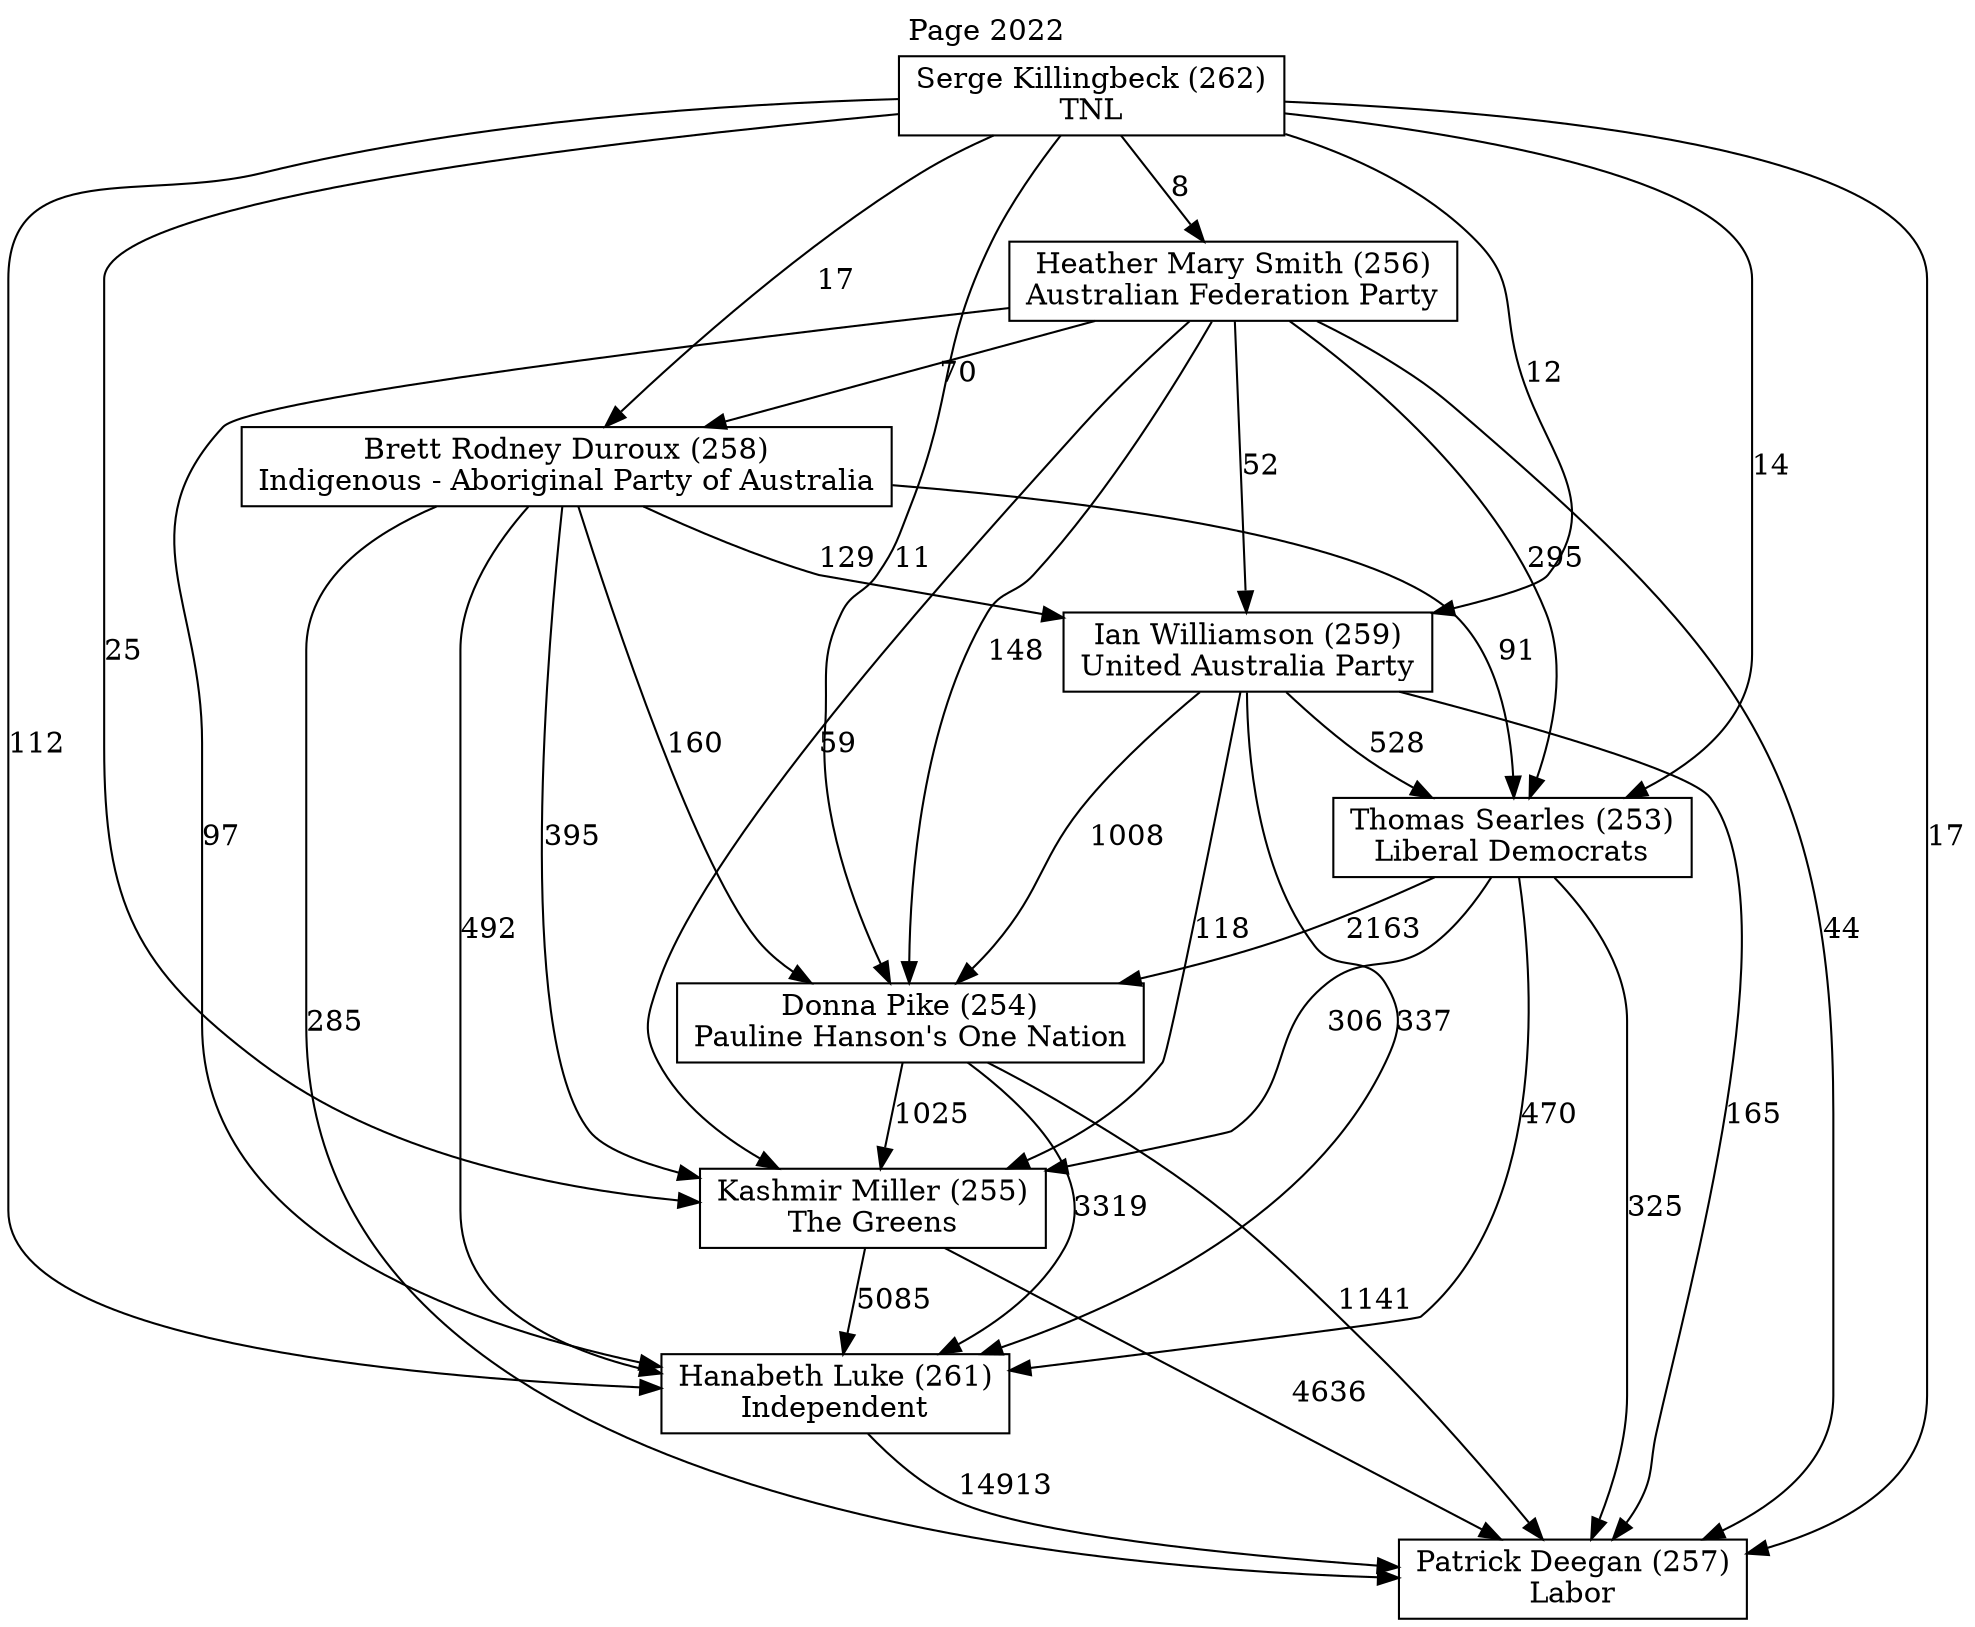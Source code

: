 // House preference flow
digraph "Patrick Deegan (257)_Page_2022" {
	graph [label="Page 2022" labelloc=t mclimit=10]
	node [shape=box]
	"Patrick Deegan (257)" [label="Patrick Deegan (257)
Labor"]
	"Thomas Searles (253)" [label="Thomas Searles (253)
Liberal Democrats"]
	"Ian Williamson (259)" [label="Ian Williamson (259)
United Australia Party"]
	"Heather Mary Smith (256)" [label="Heather Mary Smith (256)
Australian Federation Party"]
	"Kashmir Miller (255)" [label="Kashmir Miller (255)
The Greens"]
	"Hanabeth Luke (261)" [label="Hanabeth Luke (261)
Independent"]
	"Brett Rodney Duroux (258)" [label="Brett Rodney Duroux (258)
Indigenous - Aboriginal Party of Australia"]
	"Serge Killingbeck (262)" [label="Serge Killingbeck (262)
TNL"]
	"Donna Pike (254)" [label="Donna Pike (254)
Pauline Hanson's One Nation"]
	"Brett Rodney Duroux (258)" -> "Donna Pike (254)" [label=160]
	"Ian Williamson (259)" -> "Kashmir Miller (255)" [label=118]
	"Heather Mary Smith (256)" -> "Patrick Deegan (257)" [label=44]
	"Ian Williamson (259)" -> "Hanabeth Luke (261)" [label=337]
	"Heather Mary Smith (256)" -> "Donna Pike (254)" [label=148]
	"Donna Pike (254)" -> "Kashmir Miller (255)" [label=1025]
	"Thomas Searles (253)" -> "Hanabeth Luke (261)" [label=470]
	"Heather Mary Smith (256)" -> "Ian Williamson (259)" [label=52]
	"Brett Rodney Duroux (258)" -> "Hanabeth Luke (261)" [label=492]
	"Thomas Searles (253)" -> "Patrick Deegan (257)" [label=325]
	"Donna Pike (254)" -> "Hanabeth Luke (261)" [label=3319]
	"Serge Killingbeck (262)" -> "Kashmir Miller (255)" [label=25]
	"Heather Mary Smith (256)" -> "Hanabeth Luke (261)" [label=97]
	"Brett Rodney Duroux (258)" -> "Kashmir Miller (255)" [label=395]
	"Heather Mary Smith (256)" -> "Brett Rodney Duroux (258)" [label=70]
	"Hanabeth Luke (261)" -> "Patrick Deegan (257)" [label=14913]
	"Ian Williamson (259)" -> "Patrick Deegan (257)" [label=165]
	"Ian Williamson (259)" -> "Thomas Searles (253)" [label=528]
	"Heather Mary Smith (256)" -> "Kashmir Miller (255)" [label=59]
	"Serge Killingbeck (262)" -> "Hanabeth Luke (261)" [label=112]
	"Serge Killingbeck (262)" -> "Thomas Searles (253)" [label=14]
	"Donna Pike (254)" -> "Patrick Deegan (257)" [label=1141]
	"Kashmir Miller (255)" -> "Patrick Deegan (257)" [label=4636]
	"Ian Williamson (259)" -> "Donna Pike (254)" [label=1008]
	"Serge Killingbeck (262)" -> "Brett Rodney Duroux (258)" [label=17]
	"Serge Killingbeck (262)" -> "Ian Williamson (259)" [label=12]
	"Brett Rodney Duroux (258)" -> "Patrick Deegan (257)" [label=285]
	"Serge Killingbeck (262)" -> "Heather Mary Smith (256)" [label=8]
	"Thomas Searles (253)" -> "Kashmir Miller (255)" [label=306]
	"Serge Killingbeck (262)" -> "Patrick Deegan (257)" [label=17]
	"Thomas Searles (253)" -> "Donna Pike (254)" [label=2163]
	"Serge Killingbeck (262)" -> "Donna Pike (254)" [label=11]
	"Heather Mary Smith (256)" -> "Thomas Searles (253)" [label=295]
	"Brett Rodney Duroux (258)" -> "Ian Williamson (259)" [label=129]
	"Brett Rodney Duroux (258)" -> "Thomas Searles (253)" [label=91]
	"Kashmir Miller (255)" -> "Hanabeth Luke (261)" [label=5085]
}
